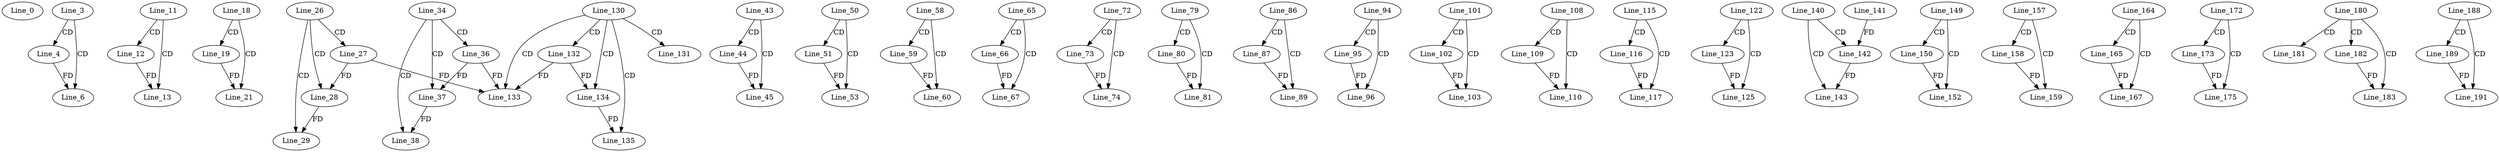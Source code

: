 digraph G {
  Line_0;
  Line_3;
  Line_4;
  Line_6;
  Line_6;
  Line_11;
  Line_12;
  Line_13;
  Line_13;
  Line_18;
  Line_19;
  Line_21;
  Line_21;
  Line_26;
  Line_27;
  Line_28;
  Line_28;
  Line_29;
  Line_29;
  Line_34;
  Line_36;
  Line_37;
  Line_37;
  Line_38;
  Line_38;
  Line_43;
  Line_44;
  Line_45;
  Line_45;
  Line_50;
  Line_51;
  Line_53;
  Line_58;
  Line_59;
  Line_60;
  Line_60;
  Line_65;
  Line_66;
  Line_67;
  Line_67;
  Line_72;
  Line_73;
  Line_74;
  Line_74;
  Line_79;
  Line_80;
  Line_81;
  Line_81;
  Line_86;
  Line_87;
  Line_89;
  Line_89;
  Line_94;
  Line_95;
  Line_96;
  Line_96;
  Line_101;
  Line_102;
  Line_103;
  Line_103;
  Line_108;
  Line_109;
  Line_110;
  Line_110;
  Line_115;
  Line_116;
  Line_117;
  Line_117;
  Line_122;
  Line_123;
  Line_125;
  Line_125;
  Line_130;
  Line_131;
  Line_132;
  Line_133;
  Line_134;
  Line_134;
  Line_135;
  Line_140;
  Line_142;
  Line_141;
  Line_142;
  Line_143;
  Line_143;
  Line_149;
  Line_150;
  Line_152;
  Line_152;
  Line_157;
  Line_158;
  Line_159;
  Line_159;
  Line_164;
  Line_165;
  Line_167;
  Line_167;
  Line_172;
  Line_173;
  Line_175;
  Line_175;
  Line_180;
  Line_181;
  Line_182;
  Line_183;
  Line_183;
  Line_188;
  Line_189;
  Line_191;
  Line_191;
  Line_3 -> Line_4 [ label="CD" ];
  Line_3 -> Line_6 [ label="CD" ];
  Line_4 -> Line_6 [ label="FD" ];
  Line_11 -> Line_12 [ label="CD" ];
  Line_11 -> Line_13 [ label="CD" ];
  Line_12 -> Line_13 [ label="FD" ];
  Line_18 -> Line_19 [ label="CD" ];
  Line_18 -> Line_21 [ label="CD" ];
  Line_19 -> Line_21 [ label="FD" ];
  Line_26 -> Line_27 [ label="CD" ];
  Line_26 -> Line_28 [ label="CD" ];
  Line_27 -> Line_28 [ label="FD" ];
  Line_26 -> Line_29 [ label="CD" ];
  Line_28 -> Line_29 [ label="FD" ];
  Line_34 -> Line_36 [ label="CD" ];
  Line_34 -> Line_37 [ label="CD" ];
  Line_36 -> Line_37 [ label="FD" ];
  Line_34 -> Line_38 [ label="CD" ];
  Line_37 -> Line_38 [ label="FD" ];
  Line_43 -> Line_44 [ label="CD" ];
  Line_43 -> Line_45 [ label="CD" ];
  Line_44 -> Line_45 [ label="FD" ];
  Line_50 -> Line_51 [ label="CD" ];
  Line_50 -> Line_53 [ label="CD" ];
  Line_51 -> Line_53 [ label="FD" ];
  Line_58 -> Line_59 [ label="CD" ];
  Line_58 -> Line_60 [ label="CD" ];
  Line_59 -> Line_60 [ label="FD" ];
  Line_65 -> Line_66 [ label="CD" ];
  Line_65 -> Line_67 [ label="CD" ];
  Line_66 -> Line_67 [ label="FD" ];
  Line_72 -> Line_73 [ label="CD" ];
  Line_72 -> Line_74 [ label="CD" ];
  Line_73 -> Line_74 [ label="FD" ];
  Line_79 -> Line_80 [ label="CD" ];
  Line_79 -> Line_81 [ label="CD" ];
  Line_80 -> Line_81 [ label="FD" ];
  Line_86 -> Line_87 [ label="CD" ];
  Line_86 -> Line_89 [ label="CD" ];
  Line_87 -> Line_89 [ label="FD" ];
  Line_94 -> Line_95 [ label="CD" ];
  Line_94 -> Line_96 [ label="CD" ];
  Line_95 -> Line_96 [ label="FD" ];
  Line_101 -> Line_102 [ label="CD" ];
  Line_101 -> Line_103 [ label="CD" ];
  Line_102 -> Line_103 [ label="FD" ];
  Line_108 -> Line_109 [ label="CD" ];
  Line_108 -> Line_110 [ label="CD" ];
  Line_109 -> Line_110 [ label="FD" ];
  Line_115 -> Line_116 [ label="CD" ];
  Line_115 -> Line_117 [ label="CD" ];
  Line_116 -> Line_117 [ label="FD" ];
  Line_122 -> Line_123 [ label="CD" ];
  Line_122 -> Line_125 [ label="CD" ];
  Line_123 -> Line_125 [ label="FD" ];
  Line_130 -> Line_131 [ label="CD" ];
  Line_130 -> Line_132 [ label="CD" ];
  Line_130 -> Line_133 [ label="CD" ];
  Line_132 -> Line_133 [ label="FD" ];
  Line_36 -> Line_133 [ label="FD" ];
  Line_27 -> Line_133 [ label="FD" ];
  Line_130 -> Line_134 [ label="CD" ];
  Line_132 -> Line_134 [ label="FD" ];
  Line_130 -> Line_135 [ label="CD" ];
  Line_134 -> Line_135 [ label="FD" ];
  Line_140 -> Line_142 [ label="CD" ];
  Line_141 -> Line_142 [ label="FD" ];
  Line_140 -> Line_143 [ label="CD" ];
  Line_142 -> Line_143 [ label="FD" ];
  Line_149 -> Line_150 [ label="CD" ];
  Line_149 -> Line_152 [ label="CD" ];
  Line_150 -> Line_152 [ label="FD" ];
  Line_157 -> Line_158 [ label="CD" ];
  Line_157 -> Line_159 [ label="CD" ];
  Line_158 -> Line_159 [ label="FD" ];
  Line_164 -> Line_165 [ label="CD" ];
  Line_164 -> Line_167 [ label="CD" ];
  Line_165 -> Line_167 [ label="FD" ];
  Line_172 -> Line_173 [ label="CD" ];
  Line_172 -> Line_175 [ label="CD" ];
  Line_173 -> Line_175 [ label="FD" ];
  Line_180 -> Line_181 [ label="CD" ];
  Line_180 -> Line_182 [ label="CD" ];
  Line_180 -> Line_183 [ label="CD" ];
  Line_182 -> Line_183 [ label="FD" ];
  Line_188 -> Line_189 [ label="CD" ];
  Line_188 -> Line_191 [ label="CD" ];
  Line_189 -> Line_191 [ label="FD" ];
}
